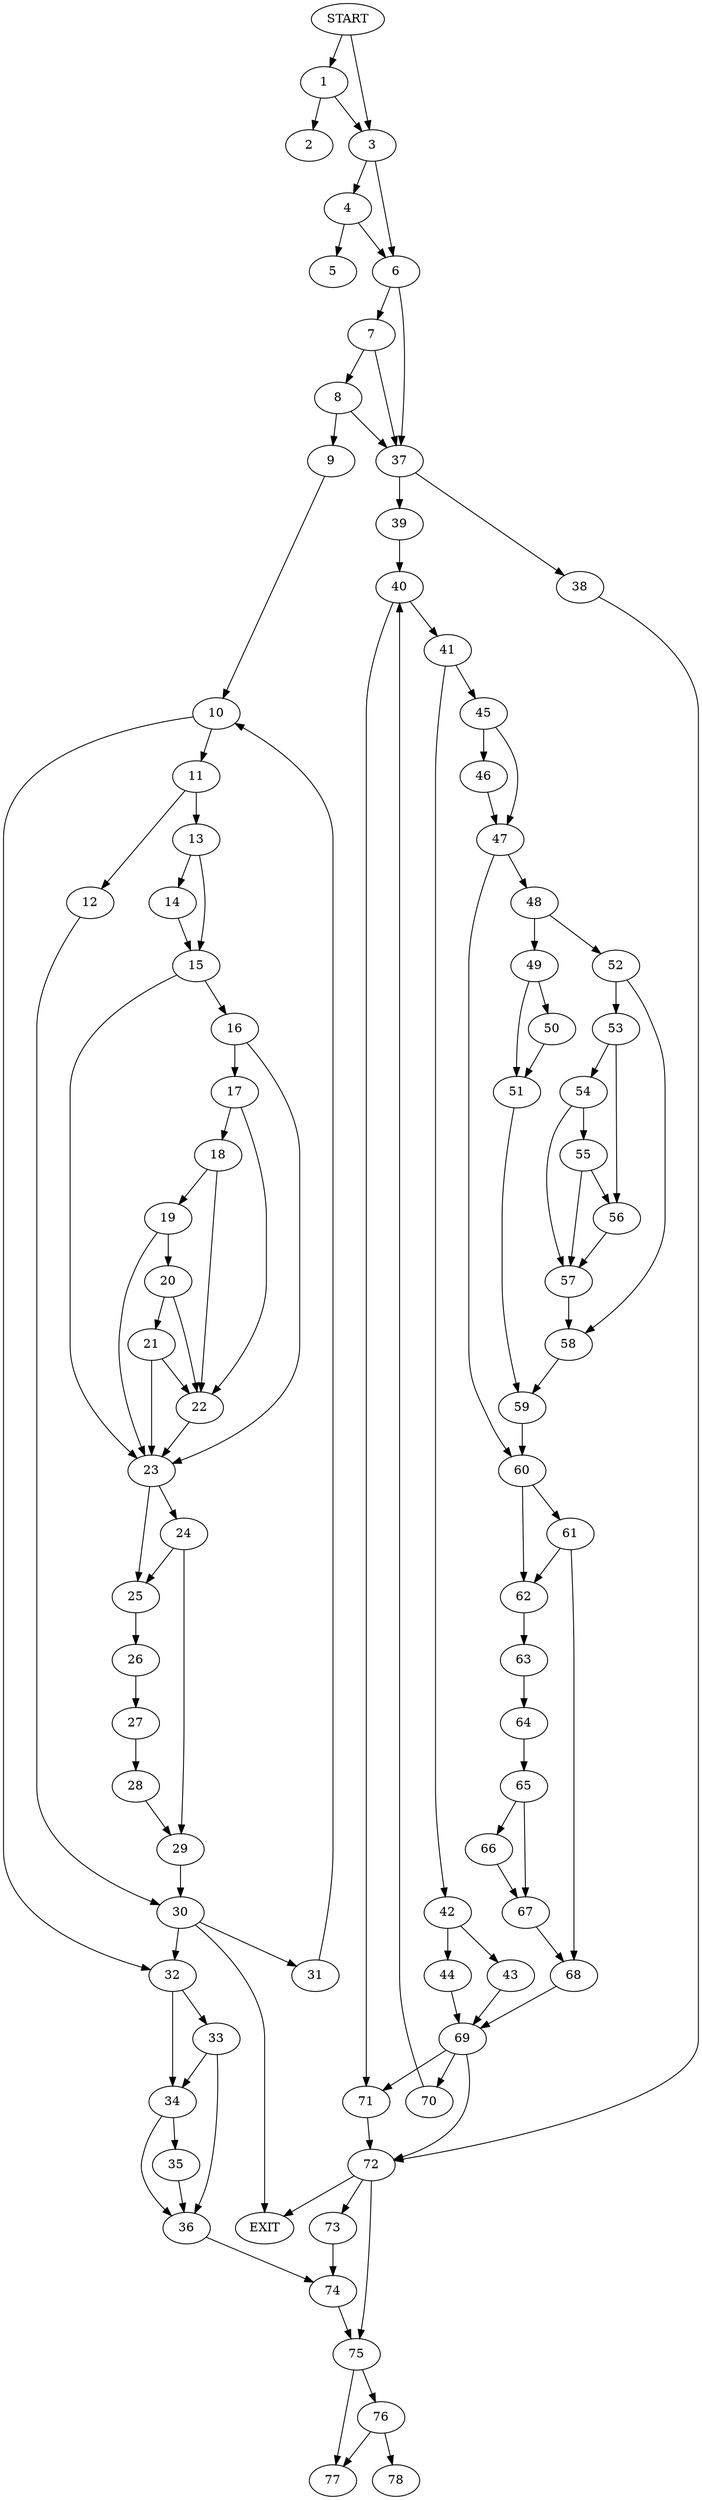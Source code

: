 digraph { 
0 [label="START"];
1;
2;
3;
4;
5;
6;
7;
8;
9;
10;
11;
12;
13;
14;
15;
16;
17;
18;
19;
20;
21;
22;
23;
24;
25;
26;
27;
28;
29;
30;
31;
32;
33;
34;
35;
36;
37;
38;
39;
40;
41;
42;
43;
44;
45;
46;
47;
48;
49;
50;
51;
52;
53;
54;
55;
56;
57;
58;
59;
60;
61;
62;
63;
64;
65;
66;
67;
68;
69;
70;
71;
72;
73;
74;
75;
76;
77;
78;
79[label="EXIT"];
0 -> 3;
0 -> 1;
1 -> 3;
1 -> 2;
3 -> 6;
3 -> 4;
4 -> 6;
4 -> 5;
6 -> 7;
6 -> 37;
7 -> 8;
7 -> 37;
8 -> 9;
8 -> 37;
9 -> 10;
10 -> 11;
10 -> 32;
11 -> 12;
11 -> 13;
12 -> 30;
13 -> 15;
13 -> 14;
14 -> 15;
15 -> 16;
15 -> 23;
16 -> 17;
16 -> 23;
17 -> 22;
17 -> 18;
18 -> 22;
18 -> 19;
19 -> 20;
19 -> 23;
20 -> 22;
20 -> 21;
21 -> 22;
21 -> 23;
22 -> 23;
23 -> 25;
23 -> 24;
24 -> 25;
24 -> 29;
25 -> 26;
26 -> 27;
27 -> 28;
28 -> 29;
29 -> 30;
30 -> 79;
30 -> 31;
30:s2 -> 32;
31 -> 10;
32 -> 34;
32 -> 33;
33 -> 34;
33 -> 36;
34 -> 35;
34 -> 36;
35 -> 36;
36 -> 74;
37 -> 38;
37 -> 39;
38 -> 72;
39 -> 40;
40 -> 41;
40 -> 71;
41 -> 42;
41 -> 45;
42 -> 43;
42 -> 44;
43 -> 69;
44 -> 69;
45 -> 46;
45 -> 47;
46 -> 47;
47 -> 48;
47 -> 60;
48 -> 52;
48 -> 49;
49 -> 50;
49 -> 51;
50 -> 51;
51 -> 59;
52 -> 53;
52 -> 58;
53 -> 56;
53 -> 54;
54 -> 55;
54 -> 57;
55 -> 57;
55 -> 56;
56 -> 57;
57 -> 58;
58 -> 59;
59 -> 60;
60 -> 61;
60 -> 62;
61 -> 62;
61 -> 68;
62 -> 63;
63 -> 64;
64 -> 65;
65 -> 67;
65 -> 66;
66 -> 67;
67 -> 68;
68 -> 69;
69 -> 72;
69 -> 70;
69:s2 -> 71;
70 -> 40;
71 -> 72;
72 -> 79;
72 -> 73;
72:s2 -> 75;
73 -> 74;
74 -> 75;
75 -> 77;
75 -> 76;
76 -> 77;
76 -> 78;
}